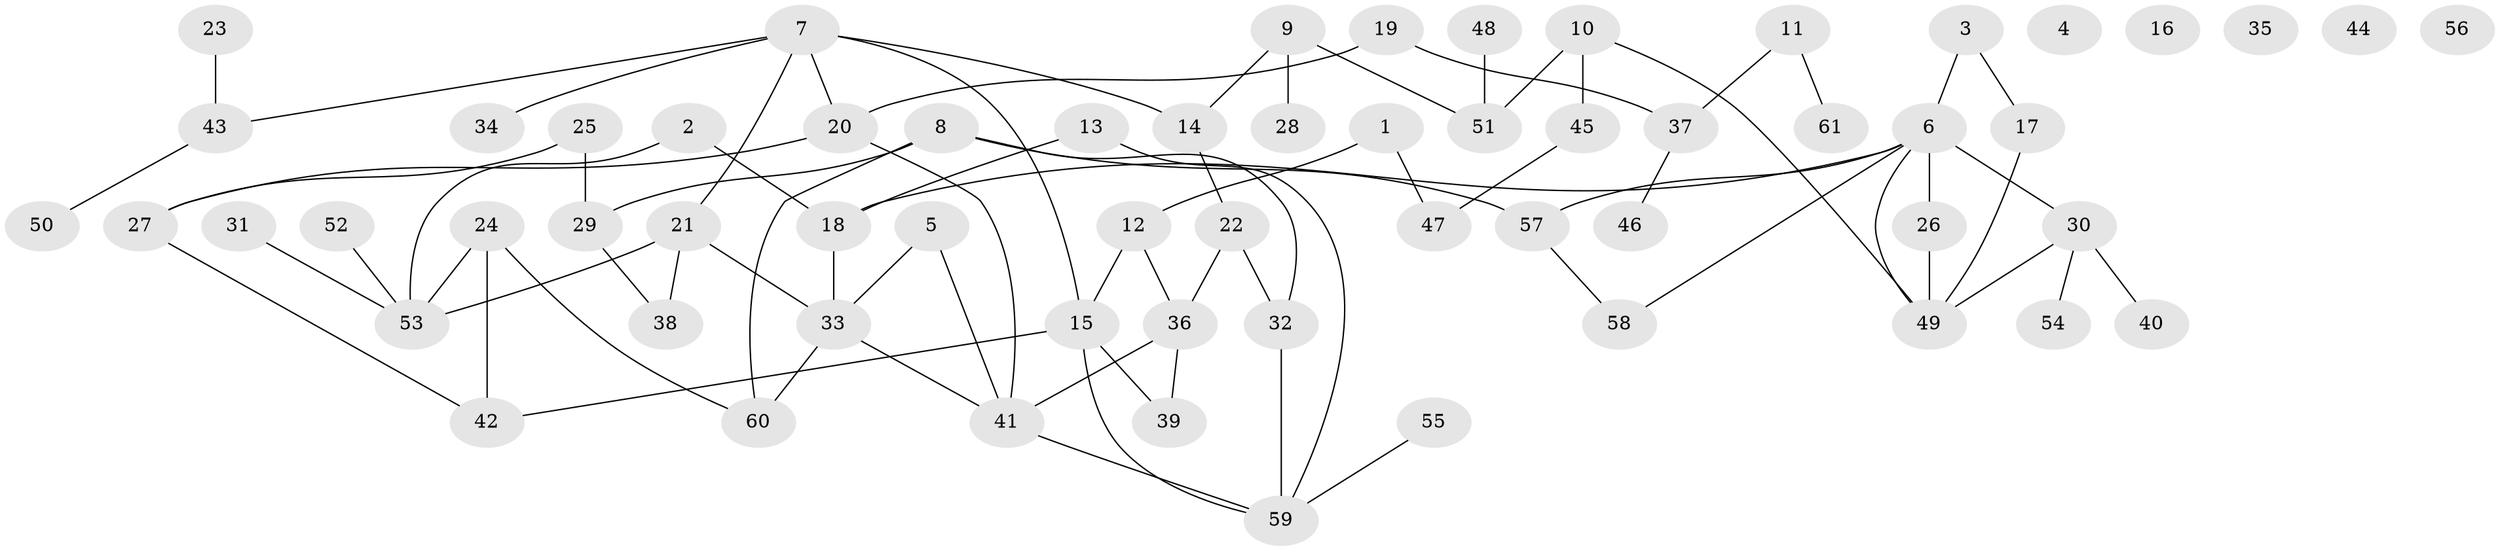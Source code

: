 // coarse degree distribution, {3: 0.11904761904761904, 2: 0.19047619047619047, 5: 0.047619047619047616, 0: 0.11904761904761904, 8: 0.047619047619047616, 4: 0.11904761904761904, 1: 0.2619047619047619, 6: 0.09523809523809523}
// Generated by graph-tools (version 1.1) at 2025/41/03/06/25 10:41:21]
// undirected, 61 vertices, 77 edges
graph export_dot {
graph [start="1"]
  node [color=gray90,style=filled];
  1;
  2;
  3;
  4;
  5;
  6;
  7;
  8;
  9;
  10;
  11;
  12;
  13;
  14;
  15;
  16;
  17;
  18;
  19;
  20;
  21;
  22;
  23;
  24;
  25;
  26;
  27;
  28;
  29;
  30;
  31;
  32;
  33;
  34;
  35;
  36;
  37;
  38;
  39;
  40;
  41;
  42;
  43;
  44;
  45;
  46;
  47;
  48;
  49;
  50;
  51;
  52;
  53;
  54;
  55;
  56;
  57;
  58;
  59;
  60;
  61;
  1 -- 12;
  1 -- 47;
  2 -- 18;
  2 -- 53;
  3 -- 6;
  3 -- 17;
  5 -- 33;
  5 -- 41;
  6 -- 18;
  6 -- 26;
  6 -- 30;
  6 -- 49;
  6 -- 57;
  6 -- 58;
  7 -- 14;
  7 -- 15;
  7 -- 20;
  7 -- 21;
  7 -- 34;
  7 -- 43;
  8 -- 29;
  8 -- 32;
  8 -- 57;
  8 -- 60;
  9 -- 14;
  9 -- 28;
  9 -- 51;
  10 -- 45;
  10 -- 49;
  10 -- 51;
  11 -- 37;
  11 -- 61;
  12 -- 15;
  12 -- 36;
  13 -- 18;
  13 -- 59;
  14 -- 22;
  15 -- 39;
  15 -- 42;
  15 -- 59;
  17 -- 49;
  18 -- 33;
  19 -- 20;
  19 -- 37;
  20 -- 27;
  20 -- 41;
  21 -- 33;
  21 -- 38;
  21 -- 53;
  22 -- 32;
  22 -- 36;
  23 -- 43;
  24 -- 42;
  24 -- 53;
  24 -- 60;
  25 -- 27;
  25 -- 29;
  26 -- 49;
  27 -- 42;
  29 -- 38;
  30 -- 40;
  30 -- 49;
  30 -- 54;
  31 -- 53;
  32 -- 59;
  33 -- 41;
  33 -- 60;
  36 -- 39;
  36 -- 41;
  37 -- 46;
  41 -- 59;
  43 -- 50;
  45 -- 47;
  48 -- 51;
  52 -- 53;
  55 -- 59;
  57 -- 58;
}
